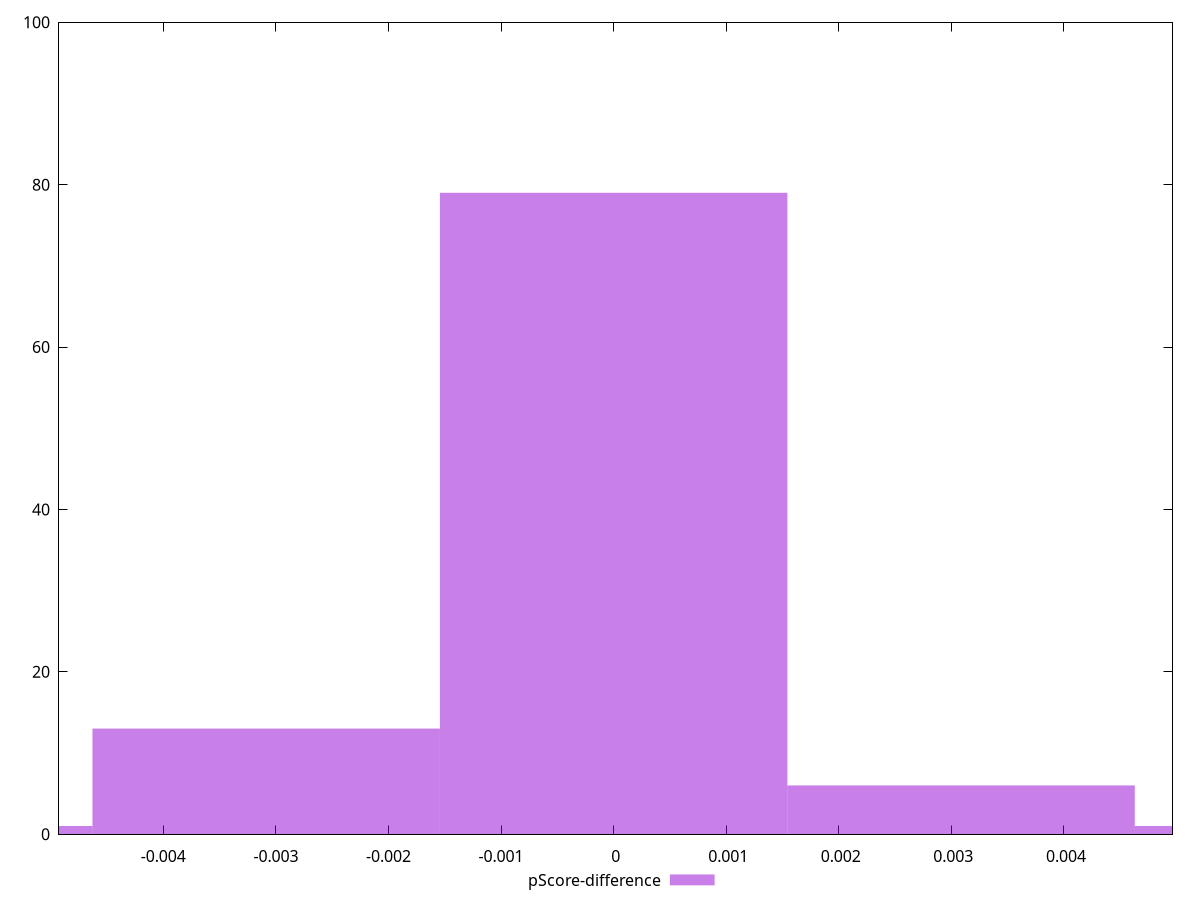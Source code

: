 reset

$pScoreDifference <<EOF
-0.003086279934991922 13
0 79
0.003086279934991922 6
-0.006172559869983844 1
0.006172559869983844 1
EOF

set key outside below
set boxwidth 0.003086279934991922
set xrange [-0.004926666418711312:0.004964166482289589]
set yrange [0:100]
set trange [0:100]
set style fill transparent solid 0.5 noborder
set terminal svg size 640, 490 enhanced background rgb 'white'
set output "report_00026_2021-02-22T21:38:55.199Z/uses-rel-preconnect/samples/pages+cached+noadtech/pScore-difference/histogram.svg"

plot $pScoreDifference title "pScore-difference" with boxes

reset
